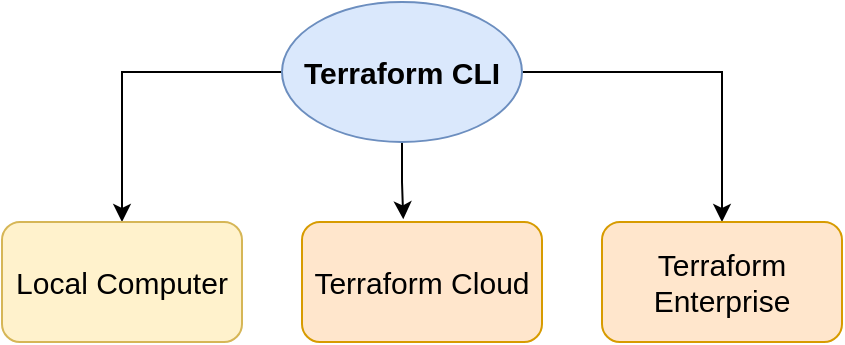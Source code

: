 <mxfile version="14.2.9" type="github">
  <diagram id="uwr-2VRaK3Bo3xxsiduL" name="Page-1">
    <mxGraphModel dx="782" dy="469" grid="1" gridSize="10" guides="1" tooltips="1" connect="1" arrows="1" fold="1" page="1" pageScale="1" pageWidth="850" pageHeight="1100" math="0" shadow="0">
      <root>
        <mxCell id="0" />
        <mxCell id="1" parent="0" />
        <mxCell id="Fk3JvhJTrZO9K79bvDGP-5" style="edgeStyle=orthogonalEdgeStyle;rounded=0;orthogonalLoop=1;jettySize=auto;html=1;entryX=0.5;entryY=0;entryDx=0;entryDy=0;" edge="1" parent="1" source="Fk3JvhJTrZO9K79bvDGP-1" target="Fk3JvhJTrZO9K79bvDGP-2">
          <mxGeometry relative="1" as="geometry" />
        </mxCell>
        <mxCell id="Fk3JvhJTrZO9K79bvDGP-6" style="edgeStyle=orthogonalEdgeStyle;rounded=0;orthogonalLoop=1;jettySize=auto;html=1;entryX=0.422;entryY=-0.022;entryDx=0;entryDy=0;entryPerimeter=0;" edge="1" parent="1" source="Fk3JvhJTrZO9K79bvDGP-1" target="Fk3JvhJTrZO9K79bvDGP-3">
          <mxGeometry relative="1" as="geometry" />
        </mxCell>
        <mxCell id="Fk3JvhJTrZO9K79bvDGP-7" style="edgeStyle=orthogonalEdgeStyle;rounded=0;orthogonalLoop=1;jettySize=auto;html=1;entryX=0.5;entryY=0;entryDx=0;entryDy=0;" edge="1" parent="1" source="Fk3JvhJTrZO9K79bvDGP-1" target="Fk3JvhJTrZO9K79bvDGP-4">
          <mxGeometry relative="1" as="geometry" />
        </mxCell>
        <mxCell id="Fk3JvhJTrZO9K79bvDGP-1" value="&lt;b&gt;&lt;font style=&quot;font-size: 15px&quot;&gt;Terraform CLI&lt;/font&gt;&lt;/b&gt;" style="ellipse;whiteSpace=wrap;html=1;strokeColor=#6c8ebf;fillColor=#dae8fc;" vertex="1" parent="1">
          <mxGeometry x="340" y="110" width="120" height="70" as="geometry" />
        </mxCell>
        <mxCell id="Fk3JvhJTrZO9K79bvDGP-2" value="&lt;font style=&quot;font-size: 15px&quot;&gt;Local Computer&lt;/font&gt;" style="rounded=1;whiteSpace=wrap;html=1;fillColor=#fff2cc;strokeColor=#d6b656;" vertex="1" parent="1">
          <mxGeometry x="200" y="220" width="120" height="60" as="geometry" />
        </mxCell>
        <mxCell id="Fk3JvhJTrZO9K79bvDGP-3" value="&lt;font style=&quot;font-size: 15px&quot;&gt;Terraform Cloud&lt;/font&gt;" style="rounded=1;whiteSpace=wrap;html=1;fillColor=#ffe6cc;strokeColor=#d79b00;" vertex="1" parent="1">
          <mxGeometry x="350" y="220" width="120" height="60" as="geometry" />
        </mxCell>
        <mxCell id="Fk3JvhJTrZO9K79bvDGP-4" value="&lt;font style=&quot;font-size: 15px&quot;&gt;Terraform Enterprise&lt;/font&gt;" style="rounded=1;whiteSpace=wrap;html=1;fillColor=#ffe6cc;strokeColor=#d79b00;" vertex="1" parent="1">
          <mxGeometry x="500" y="220" width="120" height="60" as="geometry" />
        </mxCell>
      </root>
    </mxGraphModel>
  </diagram>
</mxfile>
